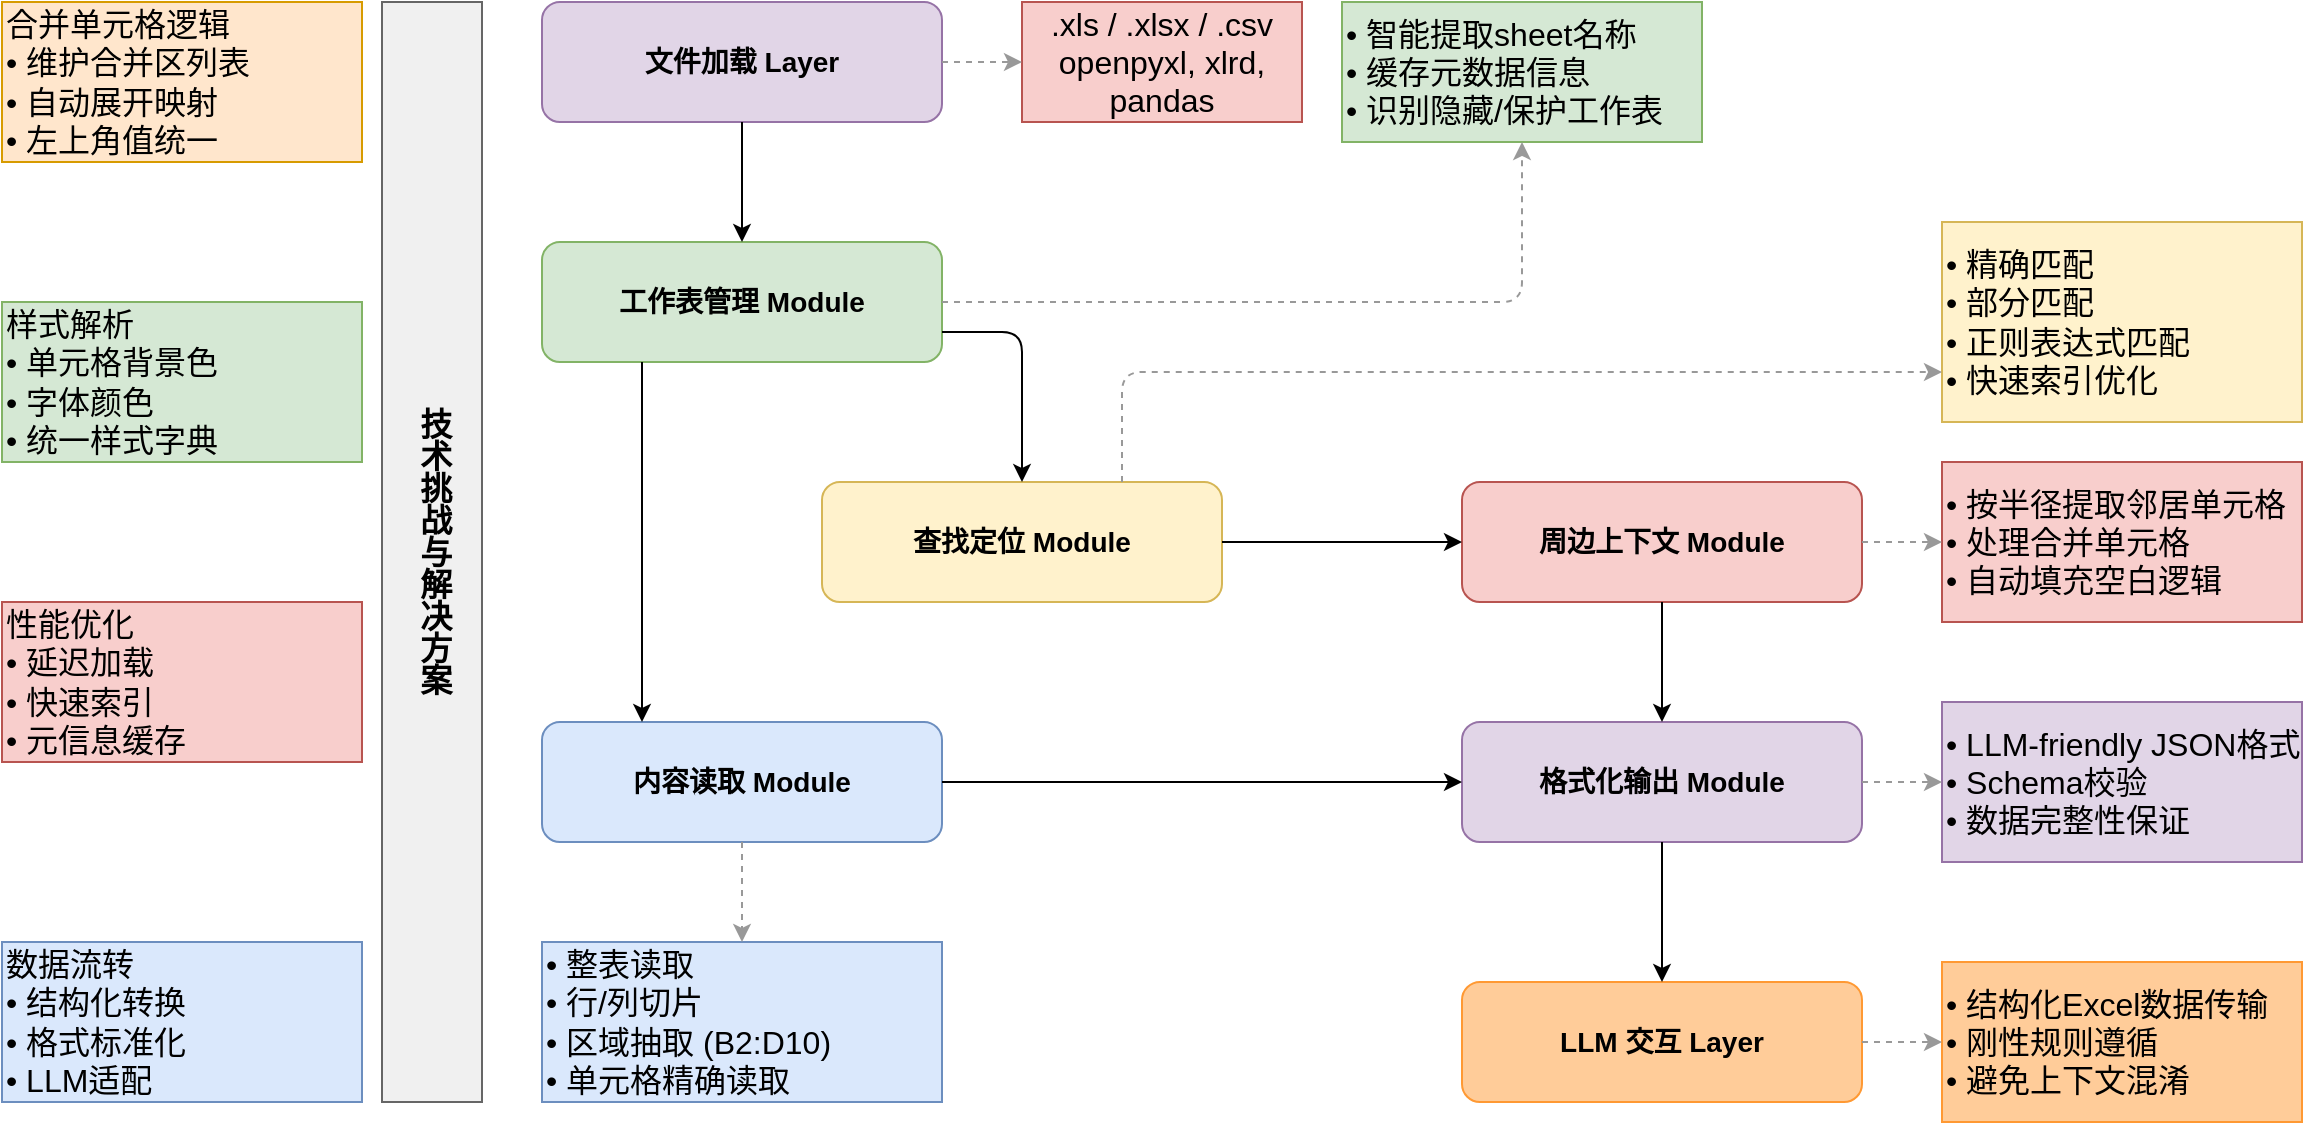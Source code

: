 <mxfile>
    <diagram name="Excel处理组件库架构" id="excel-processing-architecture">
        <mxGraphModel dx="2533" dy="682" grid="1" gridSize="10" guides="1" tooltips="1" connect="1" arrows="1" fold="1" page="1" pageScale="1" pageWidth="1169" pageHeight="827" math="0" shadow="0">
            <root>
                <mxCell id="0"/>
                <mxCell id="1" parent="0"/>
                <mxCell id="file-loader" value="文件加载 Layer" style="rounded=1;whiteSpace=wrap;html=1;fillColor=#e1d5e7;strokeColor=#9673a6;fontSize=14;fontStyle=1" parent="1" vertex="1">
                    <mxGeometry x="80" y="60" width="200" height="60" as="geometry"/>
                </mxCell>
                <mxCell id="formats" value=".xls / .xlsx / .csv&#xa;openpyxl, xlrd, pandas" style="rounded=0;whiteSpace=wrap;html=1;fillColor=#f8cecc;strokeColor=#b85450;fontSize=16;" parent="1" vertex="1">
                    <mxGeometry x="320" y="60" width="140" height="60" as="geometry"/>
                </mxCell>
                <mxCell id="sheet-manager" value="工作表管理 Module" style="rounded=1;whiteSpace=wrap;html=1;fillColor=#d5e8d4;strokeColor=#82b366;fontSize=14;fontStyle=1" parent="1" vertex="1">
                    <mxGeometry x="80" y="180" width="200" height="60" as="geometry"/>
                </mxCell>
                <mxCell id="sheet-features" value="• 智能提取sheet名称&#xa;• 缓存元数据信息&#xa;• 识别隐藏/保护工作表" style="rounded=0;whiteSpace=wrap;html=1;fillColor=#d5e8d4;strokeColor=#82b366;fontSize=16;align=left" parent="1" vertex="1">
                    <mxGeometry x="480" y="60" width="180" height="70" as="geometry"/>
                </mxCell>
                <mxCell id="search-module" value="查找定位 Module" style="rounded=1;whiteSpace=wrap;html=1;fillColor=#fff2cc;strokeColor=#d6b656;fontSize=14;fontStyle=1" parent="1" vertex="1">
                    <mxGeometry x="220" y="300" width="200" height="60" as="geometry"/>
                </mxCell>
                <mxCell id="search-features" value="• 精确匹配&#xa;• 部分匹配&#xa;• 正则表达式匹配&#xa;• 快速索引优化" style="rounded=0;whiteSpace=wrap;html=1;fillColor=#fff2cc;strokeColor=#d6b656;fontSize=16;align=left" parent="1" vertex="1">
                    <mxGeometry x="780" y="170" width="180" height="100" as="geometry"/>
                </mxCell>
                <mxCell id="content-reader" value="内容读取 Module" style="rounded=1;whiteSpace=wrap;html=1;fillColor=#dae8fc;strokeColor=#6c8ebf;fontSize=14;fontStyle=1" parent="1" vertex="1">
                    <mxGeometry x="80" y="420" width="200" height="60" as="geometry"/>
                </mxCell>
                <mxCell id="content-features" value="• 整表读取&#xa;• 行/列切片&#xa;• 区域抽取 (B2:D10)&#xa;• 单元格精确读取" style="rounded=0;whiteSpace=wrap;html=1;fillColor=#dae8fc;strokeColor=#6c8ebf;fontSize=16;align=left" parent="1" vertex="1">
                    <mxGeometry x="80" y="530" width="200" height="80" as="geometry"/>
                </mxCell>
                <mxCell id="context-module" value="周边上下文 Module" style="rounded=1;whiteSpace=wrap;html=1;fillColor=#f8cecc;strokeColor=#b85450;fontSize=14;fontStyle=1" parent="1" vertex="1">
                    <mxGeometry x="540" y="300" width="200" height="60" as="geometry"/>
                </mxCell>
                <mxCell id="context-features" value="• 按半径提取邻居单元格&#xa;• 处理合并单元格&#xa;• 自动填充空白逻辑" style="rounded=0;whiteSpace=wrap;html=1;fillColor=#f8cecc;strokeColor=#b85450;fontSize=16;align=left" parent="1" vertex="1">
                    <mxGeometry x="780" y="290" width="180" height="80" as="geometry"/>
                </mxCell>
                <mxCell id="formatter" value="格式化输出 Module" style="rounded=1;whiteSpace=wrap;html=1;fillColor=#e1d5e7;strokeColor=#9673a6;fontSize=14;fontStyle=1" parent="1" vertex="1">
                    <mxGeometry x="540" y="420" width="200" height="60" as="geometry"/>
                </mxCell>
                <mxCell id="format-features" value="• LLM-friendly JSON格式&#xa;• Schema校验&#xa;• 数据完整性保证" style="rounded=0;whiteSpace=wrap;html=1;fillColor=#e1d5e7;strokeColor=#9673a6;fontSize=16;align=left" parent="1" vertex="1">
                    <mxGeometry x="780" y="410" width="180" height="80" as="geometry"/>
                </mxCell>
                <mxCell id="llm-layer" value="LLM 交互 Layer" style="rounded=1;whiteSpace=wrap;html=1;fillColor=#ffcc99;strokeColor=#ff9933;fontSize=14;fontStyle=1" parent="1" vertex="1">
                    <mxGeometry x="540" y="550" width="200" height="60" as="geometry"/>
                </mxCell>
                <mxCell id="llm-features" value="• 结构化Excel数据传输&#xa;• 刚性规则遵循&#xa;• 避免上下文混淆" style="rounded=0;whiteSpace=wrap;html=1;fillColor=#ffcc99;strokeColor=#ff9933;fontSize=16;align=left" parent="1" vertex="1">
                    <mxGeometry x="780" y="540" width="180" height="80" as="geometry"/>
                </mxCell>
                <mxCell id="challenges-title" value="技术挑战与解决方案" style="rounded=0;whiteSpace=wrap;html=1;fillColor=#f0f0f0;strokeColor=#666666;fontSize=16;fontStyle=1;textDirection=vertical-lr;" parent="1" vertex="1">
                    <mxGeometry y="60" width="50" height="550" as="geometry"/>
                </mxCell>
                <mxCell id="merge-cells" value="合并单元格逻辑&#xa;• 维护合并区列表&#xa;• 自动展开映射&#xa;• 左上角值统一" style="rounded=0;whiteSpace=wrap;html=1;fillColor=#ffe6cc;strokeColor=#d79b00;fontSize=16;align=left" parent="1" vertex="1">
                    <mxGeometry x="-190" y="60" width="180" height="80" as="geometry"/>
                </mxCell>
                <mxCell id="style-parsing" value="样式解析&#xa;• 单元格背景色&#xa;• 字体颜色&#xa;• 统一样式字典" style="rounded=0;whiteSpace=wrap;html=1;fillColor=#d5e8d4;strokeColor=#82b366;fontSize=16;align=left" parent="1" vertex="1">
                    <mxGeometry x="-190" y="210" width="180" height="80" as="geometry"/>
                </mxCell>
                <mxCell id="performance" value="性能优化&#xa;• 延迟加载&#xa;• 快速索引&#xa;• 元信息缓存" style="rounded=0;whiteSpace=wrap;html=1;fillColor=#f8cecc;strokeColor=#b85450;fontSize=16;align=left" parent="1" vertex="1">
                    <mxGeometry x="-190" y="360" width="180" height="80" as="geometry"/>
                </mxCell>
                <mxCell id="data-flow" value="数据流转&#xa;• 结构化转换&#xa;• 格式标准化&#xa;• LLM适配" style="rounded=0;whiteSpace=wrap;html=1;fillColor=#dae8fc;strokeColor=#6c8ebf;fontSize=16;align=left" parent="1" vertex="1">
                    <mxGeometry x="-190" y="530" width="180" height="80" as="geometry"/>
                </mxCell>
                <mxCell id="edge1" parent="1" source="file-loader" target="sheet-manager" edge="1">
                    <mxGeometry relative="1" as="geometry"/>
                </mxCell>
                <mxCell id="edge2" style="exitX=1;exitY=0.75;exitDx=0;exitDy=0;" parent="1" source="sheet-manager" target="search-module" edge="1">
                    <mxGeometry relative="1" as="geometry">
                        <Array as="points">
                            <mxPoint x="320" y="225"/>
                        </Array>
                    </mxGeometry>
                </mxCell>
                <mxCell id="edge3" style="exitX=0.25;exitY=1;exitDx=0;exitDy=0;entryX=0.25;entryY=0;entryDx=0;entryDy=0;" parent="1" source="sheet-manager" target="content-reader" edge="1">
                    <mxGeometry relative="1" as="geometry"/>
                </mxCell>
                <mxCell id="edge4" parent="1" source="search-module" target="context-module" edge="1">
                    <mxGeometry relative="1" as="geometry"/>
                </mxCell>
                <mxCell id="edge5" parent="1" source="content-reader" target="formatter" edge="1">
                    <mxGeometry relative="1" as="geometry"/>
                </mxCell>
                <mxCell id="edge6" parent="1" source="context-module" target="formatter" edge="1">
                    <mxGeometry relative="1" as="geometry"/>
                </mxCell>
                <mxCell id="edge7" parent="1" source="formatter" target="llm-layer" edge="1">
                    <mxGeometry relative="1" as="geometry"/>
                </mxCell>
                <mxCell id="edge8" style="dashed=1;strokeColor=#999999" parent="1" source="file-loader" target="formats" edge="1">
                    <mxGeometry relative="1" as="geometry"/>
                </mxCell>
                <mxCell id="edge9" style="dashed=1;strokeColor=#999999;entryX=0.5;entryY=1;entryDx=0;entryDy=0;" parent="1" source="sheet-manager" target="sheet-features" edge="1">
                    <mxGeometry relative="1" as="geometry">
                        <Array as="points">
                            <mxPoint x="570" y="210"/>
                        </Array>
                    </mxGeometry>
                </mxCell>
                <mxCell id="edge10" style="dashed=1;strokeColor=#999999;exitX=0.75;exitY=0;exitDx=0;exitDy=0;entryX=0;entryY=0.75;entryDx=0;entryDy=0;" parent="1" source="search-module" target="search-features" edge="1">
                    <mxGeometry relative="1" as="geometry">
                        <Array as="points">
                            <mxPoint x="370" y="245"/>
                        </Array>
                    </mxGeometry>
                </mxCell>
                <mxCell id="edge11" style="dashed=1;strokeColor=#999999" parent="1" source="content-reader" target="content-features" edge="1">
                    <mxGeometry relative="1" as="geometry"/>
                </mxCell>
                <mxCell id="edge12" style="dashed=1;strokeColor=#999999" parent="1" source="context-module" target="context-features" edge="1">
                    <mxGeometry relative="1" as="geometry"/>
                </mxCell>
                <mxCell id="edge13" style="dashed=1;strokeColor=#999999" parent="1" source="formatter" target="format-features" edge="1">
                    <mxGeometry relative="1" as="geometry"/>
                </mxCell>
                <mxCell id="edge14" style="dashed=1;strokeColor=#999999" parent="1" source="llm-layer" target="llm-features" edge="1">
                    <mxGeometry relative="1" as="geometry"/>
                </mxCell>
            </root>
        </mxGraphModel>
    </diagram>
</mxfile>